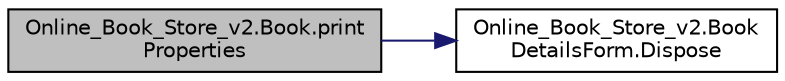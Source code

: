 digraph "Online_Book_Store_v2.Book.printProperties"
{
 // LATEX_PDF_SIZE
  edge [fontname="Helvetica",fontsize="10",labelfontname="Helvetica",labelfontsize="10"];
  node [fontname="Helvetica",fontsize="10",shape=record];
  rankdir="LR";
  Node1 [label="Online_Book_Store_v2.Book.print\lProperties",height=0.2,width=0.4,color="black", fillcolor="grey75", style="filled", fontcolor="black",tooltip=" "];
  Node1 -> Node2 [color="midnightblue",fontsize="10",style="solid"];
  Node2 [label="Online_Book_Store_v2.Book\lDetailsForm.Dispose",height=0.2,width=0.4,color="black", fillcolor="white", style="filled",URL="$class_online___book___store__v2_1_1_book_details_form.html#a8f5dd79e44cb08391fa75d728901e501",tooltip="Clean up any resources being used."];
}
